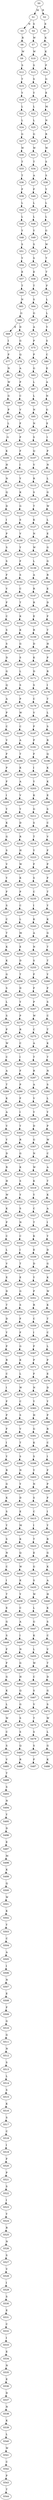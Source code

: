 strict digraph  {
	S0 -> S1 [ label = M ];
	S0 -> S2 [ label = R ];
	S1 -> S3 [ label = N ];
	S1 -> S4 [ label = S ];
	S2 -> S5 [ label = E ];
	S3 -> S6 [ label = R ];
	S4 -> S7 [ label = W ];
	S5 -> S8 [ label = K ];
	S6 -> S9 [ label = W ];
	S7 -> S10 [ label = W ];
	S8 -> S11 [ label = K ];
	S9 -> S12 [ label = S ];
	S10 -> S13 [ label = S ];
	S11 -> S14 [ label = P ];
	S12 -> S15 [ label = T ];
	S13 -> S16 [ label = S ];
	S14 -> S17 [ label = G ];
	S15 -> S18 [ label = Y ];
	S16 -> S19 [ label = Y ];
	S17 -> S20 [ label = E ];
	S18 -> S21 [ label = L ];
	S19 -> S22 [ label = L ];
	S20 -> S23 [ label = M ];
	S21 -> S24 [ label = L ];
	S22 -> S25 [ label = L ];
	S23 -> S26 [ label = N ];
	S24 -> S27 [ label = G ];
	S25 -> S28 [ label = G ];
	S26 -> S29 [ label = R ];
	S27 -> S30 [ label = W ];
	S28 -> S31 [ label = W ];
	S29 -> S32 [ label = W ];
	S30 -> S33 [ label = T ];
	S31 -> S34 [ label = T ];
	S32 -> S35 [ label = S ];
	S33 -> S36 [ label = T ];
	S34 -> S37 [ label = A ];
	S35 -> S38 [ label = S ];
	S36 -> S39 [ label = F ];
	S37 -> S40 [ label = F ];
	S38 -> S41 [ label = Y ];
	S39 -> S42 [ label = L ];
	S40 -> S43 [ label = L ];
	S41 -> S44 [ label = L ];
	S42 -> S45 [ label = L ];
	S43 -> S46 [ label = L ];
	S44 -> S47 [ label = L ];
	S45 -> S48 [ label = Y ];
	S46 -> S49 [ label = Y ];
	S47 -> S50 [ label = G ];
	S48 -> S51 [ label = S ];
	S49 -> S52 [ label = S ];
	S50 -> S53 [ label = W ];
	S51 -> S54 [ label = Y ];
	S52 -> S55 [ label = S ];
	S53 -> S56 [ label = T ];
	S54 -> S57 [ label = E ];
	S55 -> S58 [ label = E ];
	S56 -> S59 [ label = T ];
	S57 -> S60 [ label = T ];
	S58 -> S61 [ label = T ];
	S59 -> S62 [ label = F ];
	S60 -> S63 [ label = N ];
	S61 -> S64 [ label = S ];
	S62 -> S65 [ label = L ];
	S63 -> S66 [ label = G ];
	S64 -> S67 [ label = G ];
	S65 -> S68 [ label = L ];
	S66 -> S69 [ label = E ];
	S66 -> S70 [ label = D ];
	S67 -> S71 [ label = A ];
	S68 -> S72 [ label = Y ];
	S69 -> S73 [ label = I ];
	S70 -> S74 [ label = G ];
	S71 -> S75 [ label = P ];
	S72 -> S76 [ label = S ];
	S73 -> S77 [ label = P ];
	S74 -> S78 [ label = Q ];
	S75 -> S79 [ label = P ];
	S76 -> S80 [ label = C ];
	S77 -> S81 [ label = N ];
	S78 -> S82 [ label = A ];
	S79 -> S83 [ label = G ];
	S80 -> S84 [ label = E ];
	S81 -> S85 [ label = W ];
	S82 -> S86 [ label = P ];
	S83 -> S87 [ label = L ];
	S84 -> S88 [ label = A ];
	S85 -> S89 [ label = G ];
	S86 -> S90 [ label = C ];
	S87 -> S91 [ label = L ];
	S88 -> S92 [ label = N ];
	S89 -> S93 [ label = P ];
	S90 -> S94 [ label = V ];
	S91 -> S95 [ label = N ];
	S92 -> S96 [ label = G ];
	S93 -> S97 [ label = L ];
	S94 -> S98 [ label = F ];
	S95 -> S99 [ label = N ];
	S96 -> S100 [ label = E ];
	S97 -> S101 [ label = G ];
	S98 -> S102 [ label = P ];
	S99 -> S103 [ label = S ];
	S100 -> S104 [ label = I ];
	S101 -> S105 [ label = K ];
	S102 -> S106 [ label = F ];
	S103 -> S107 [ label = Q ];
	S104 -> S108 [ label = P ];
	S105 -> S109 [ label = H ];
	S106 -> S110 [ label = I ];
	S107 -> S111 [ label = V ];
	S108 -> S112 [ label = N ];
	S109 -> S113 [ label = N ];
	S110 -> S114 [ label = Y ];
	S111 -> S115 [ label = R ];
	S112 -> S116 [ label = L ];
	S113 -> S117 [ label = Q ];
	S114 -> S118 [ label = K ];
	S115 -> S119 [ label = S ];
	S116 -> S120 [ label = G ];
	S117 -> S121 [ label = D ];
	S118 -> S122 [ label = G ];
	S119 -> S123 [ label = T ];
	S120 -> S124 [ label = W ];
	S121 -> S125 [ label = I ];
	S122 -> S126 [ label = S ];
	S123 -> S127 [ label = K ];
	S124 -> S128 [ label = L ];
	S125 -> S129 [ label = P ];
	S126 -> S130 [ label = V ];
	S127 -> S131 [ label = N ];
	S128 -> S132 [ label = E ];
	S129 -> S133 [ label = S ];
	S130 -> S134 [ label = Y ];
	S131 -> S135 [ label = W ];
	S132 -> S136 [ label = G ];
	S133 -> S137 [ label = S ];
	S134 -> S138 [ label = F ];
	S135 -> S139 [ label = L ];
	S136 -> S140 [ label = G ];
	S137 -> S141 [ label = F ];
	S138 -> S142 [ label = S ];
	S139 -> S143 [ label = A ];
	S140 -> S144 [ label = R ];
	S141 -> S145 [ label = V ];
	S142 -> S146 [ label = C ];
	S143 -> S147 [ label = R ];
	S144 -> S148 [ label = E ];
	S145 -> S149 [ label = F ];
	S146 -> S150 [ label = T ];
	S147 -> S151 [ label = R ];
	S148 -> S152 [ label = D ];
	S149 -> S153 [ label = C ];
	S150 -> S154 [ label = K ];
	S151 -> S155 [ label = E ];
	S152 -> S156 [ label = F ];
	S153 -> S157 [ label = S ];
	S154 -> S158 [ label = K ];
	S155 -> S159 [ label = R ];
	S156 -> S160 [ label = T ];
	S157 -> S161 [ label = S ];
	S158 -> S162 [ label = G ];
	S159 -> S163 [ label = D ];
	S160 -> S164 [ label = H ];
	S161 -> S165 [ label = D ];
	S162 -> S166 [ label = S ];
	S163 -> S167 [ label = K ];
	S164 -> S168 [ label = P ];
	S165 -> S169 [ label = G ];
	S166 -> S170 [ label = L ];
	S167 -> S171 [ label = D ];
	S168 -> S172 [ label = R ];
	S169 -> S173 [ label = Q ];
	S170 -> S174 [ label = S ];
	S171 -> S175 [ label = S ];
	S172 -> S176 [ label = I ];
	S173 -> S177 [ label = A ];
	S174 -> S178 [ label = P ];
	S175 -> S179 [ label = C ];
	S176 -> S180 [ label = T ];
	S177 -> S181 [ label = P ];
	S178 -> S182 [ label = W ];
	S179 -> S183 [ label = V ];
	S180 -> S184 [ label = L ];
	S181 -> S185 [ label = C ];
	S182 -> S186 [ label = C ];
	S183 -> S187 [ label = F ];
	S184 -> S188 [ label = S ];
	S185 -> S189 [ label = V ];
	S186 -> S190 [ label = A ];
	S187 -> S191 [ label = P ];
	S188 -> S192 [ label = R ];
	S189 -> S193 [ label = F ];
	S190 -> S194 [ label = T ];
	S191 -> S195 [ label = F ];
	S192 -> S196 [ label = Q ];
	S193 -> S197 [ label = P ];
	S194 -> S198 [ label = K ];
	S195 -> S199 [ label = I ];
	S196 -> S200 [ label = K ];
	S197 -> S201 [ label = F ];
	S198 -> S202 [ label = A ];
	S199 -> S203 [ label = Y ];
	S200 -> S204 [ label = K ];
	S201 -> S205 [ label = I ];
	S202 -> S206 [ label = V ];
	S203 -> S207 [ label = K ];
	S204 -> S208 [ label = E ];
	S205 -> S209 [ label = Y ];
	S206 -> S210 [ label = Y ];
	S207 -> S211 [ label = G ];
	S208 -> S212 [ label = S ];
	S209 -> S213 [ label = K ];
	S210 -> S214 [ label = D ];
	S211 -> S215 [ label = S ];
	S212 -> S216 [ label = C ];
	S213 -> S217 [ label = G ];
	S214 -> S218 [ label = R ];
	S215 -> S219 [ label = T ];
	S216 -> S220 [ label = V ];
	S217 -> S221 [ label = S ];
	S218 -> S222 [ label = H ];
	S219 -> S223 [ label = Y ];
	S220 -> S224 [ label = F ];
	S221 -> S225 [ label = V ];
	S222 -> S226 [ label = W ];
	S223 -> S227 [ label = F ];
	S224 -> S228 [ label = P ];
	S225 -> S229 [ label = Y ];
	S226 -> S230 [ label = K ];
	S227 -> S231 [ label = S ];
	S228 -> S232 [ label = F ];
	S229 -> S233 [ label = F ];
	S230 -> S234 [ label = P ];
	S231 -> S235 [ label = C ];
	S232 -> S236 [ label = T ];
	S233 -> S237 [ label = S ];
	S234 -> S238 [ label = C ];
	S235 -> S239 [ label = I ];
	S236 -> S240 [ label = Y ];
	S237 -> S241 [ label = C ];
	S238 -> S242 [ label = L ];
	S239 -> S243 [ label = K ];
	S240 -> S244 [ label = K ];
	S241 -> S245 [ label = T ];
	S242 -> S246 [ label = M ];
	S243 -> S247 [ label = A ];
	S244 -> S248 [ label = G ];
	S245 -> S249 [ label = K ];
	S246 -> S250 [ label = E ];
	S247 -> S251 [ label = N ];
	S248 -> S252 [ label = T ];
	S249 -> S253 [ label = K ];
	S250 -> S254 [ label = D ];
	S251 -> S255 [ label = S ];
	S252 -> S256 [ label = T ];
	S253 -> S257 [ label = G ];
	S254 -> S258 [ label = T ];
	S255 -> S259 [ label = F ];
	S256 -> S260 [ label = Y ];
	S257 -> S261 [ label = S ];
	S258 -> S262 [ label = D ];
	S259 -> S263 [ label = F ];
	S260 -> S264 [ label = F ];
	S261 -> S265 [ label = L ];
	S262 -> S266 [ label = Y ];
	S263 -> S267 [ label = P ];
	S264 -> S268 [ label = S ];
	S265 -> S269 [ label = S ];
	S266 -> S270 [ label = P ];
	S267 -> S271 [ label = W ];
	S268 -> S272 [ label = C ];
	S269 -> S273 [ label = P ];
	S270 -> S274 [ label = R ];
	S271 -> S275 [ label = C ];
	S272 -> S276 [ label = T ];
	S273 -> S277 [ label = W ];
	S274 -> S278 [ label = C ];
	S275 -> S279 [ label = A ];
	S276 -> S280 [ label = K ];
	S277 -> S281 [ label = C ];
	S278 -> S282 [ label = I ];
	S279 -> S283 [ label = T ];
	S280 -> S284 [ label = T ];
	S281 -> S285 [ label = A ];
	S282 -> S286 [ label = F ];
	S283 -> S287 [ label = R ];
	S284 -> S288 [ label = N ];
	S285 -> S289 [ label = T ];
	S286 -> S290 [ label = P ];
	S287 -> S291 [ label = A ];
	S288 -> S292 [ label = S ];
	S289 -> S293 [ label = K ];
	S290 -> S294 [ label = F ];
	S291 -> S295 [ label = V ];
	S292 -> S296 [ label = L ];
	S293 -> S297 [ label = A ];
	S294 -> S298 [ label = I ];
	S295 -> S299 [ label = Y ];
	S296 -> S300 [ label = Y ];
	S297 -> S301 [ label = V ];
	S298 -> S302 [ label = Y ];
	S299 -> S303 [ label = D ];
	S300 -> S304 [ label = P ];
	S301 -> S305 [ label = Y ];
	S302 -> S306 [ label = R ];
	S303 -> S307 [ label = G ];
	S304 -> S308 [ label = W ];
	S305 -> S309 [ label = D ];
	S306 -> S310 [ label = G ];
	S307 -> S311 [ label = N ];
	S308 -> S312 [ label = C ];
	S309 -> S313 [ label = R ];
	S310 -> S314 [ label = K ];
	S311 -> S315 [ label = W ];
	S312 -> S316 [ label = A ];
	S313 -> S317 [ label = H ];
	S314 -> S318 [ label = S ];
	S315 -> S319 [ label = K ];
	S316 -> S320 [ label = T ];
	S317 -> S321 [ label = W ];
	S318 -> S322 [ label = Y ];
	S319 -> S323 [ label = Y ];
	S320 -> S324 [ label = K ];
	S321 -> S325 [ label = K ];
	S322 -> S326 [ label = S ];
	S323 -> S327 [ label = C ];
	S324 -> S328 [ label = A ];
	S325 -> S329 [ label = P ];
	S326 -> S330 [ label = N ];
	S327 -> S331 [ label = T ];
	S328 -> S332 [ label = I ];
	S329 -> S333 [ label = C ];
	S330 -> S334 [ label = C ];
	S331 -> S335 [ label = K ];
	S332 -> S336 [ label = Y ];
	S333 -> S337 [ label = L ];
	S334 -> S338 [ label = I ];
	S335 -> S339 [ label = E ];
	S336 -> S340 [ label = D ];
	S337 -> S341 [ label = V ];
	S338 -> S342 [ label = T ];
	S339 -> S343 [ label = D ];
	S340 -> S344 [ label = G ];
	S341 -> S345 [ label = E ];
	S342 -> S346 [ label = E ];
	S343 -> S347 [ label = Y ];
	S344 -> S348 [ label = K ];
	S345 -> S349 [ label = D ];
	S346 -> S350 [ label = G ];
	S347 -> S351 [ label = P ];
	S348 -> S352 [ label = W ];
	S349 -> S353 [ label = T ];
	S350 -> S354 [ label = S ];
	S351 -> S355 [ label = R ];
	S352 -> S356 [ label = K ];
	S353 -> S357 [ label = D ];
	S354 -> S358 [ label = F ];
	S355 -> S359 [ label = C ];
	S356 -> S360 [ label = T ];
	S357 -> S361 [ label = Y ];
	S358 -> S362 [ label = F ];
	S359 -> S363 [ label = I ];
	S360 -> S364 [ label = C ];
	S361 -> S365 [ label = P ];
	S362 -> S366 [ label = G ];
	S363 -> S367 [ label = F ];
	S364 -> S368 [ label = L ];
	S365 -> S369 [ label = R ];
	S366 -> S370 [ label = K ];
	S367 -> S371 [ label = P ];
	S368 -> S372 [ label = P ];
	S369 -> S373 [ label = C ];
	S370 -> S374 [ label = L ];
	S371 -> S375 [ label = F ];
	S372 -> S376 [ label = E ];
	S373 -> S377 [ label = I ];
	S374 -> S378 [ label = W ];
	S375 -> S379 [ label = N ];
	S376 -> S380 [ label = D ];
	S377 -> S381 [ label = F ];
	S378 -> S382 [ label = C ];
	S379 -> S383 [ label = Y ];
	S380 -> S384 [ label = Y ];
	S381 -> S385 [ label = P ];
	S382 -> S386 [ label = S ];
	S383 -> S387 [ label = H ];
	S384 -> S388 [ label = P ];
	S385 -> S389 [ label = F ];
	S386 -> S390 [ label = V ];
	S387 -> S391 [ label = G ];
	S388 -> S392 [ label = R ];
	S389 -> S393 [ label = I ];
	S390 -> S394 [ label = T ];
	S391 -> S395 [ label = K ];
	S392 -> S396 [ label = C ];
	S393 -> S397 [ label = Y ];
	S394 -> S398 [ label = S ];
	S395 -> S399 [ label = S ];
	S396 -> S400 [ label = I ];
	S397 -> S401 [ label = R ];
	S398 -> S402 [ label = N ];
	S399 -> S403 [ label = Y ];
	S400 -> S404 [ label = F ];
	S401 -> S405 [ label = G ];
	S402 -> S406 [ label = Y ];
	S403 -> S407 [ label = N ];
	S404 -> S408 [ label = P ];
	S405 -> S409 [ label = K ];
	S406 -> S410 [ label = D ];
	S407 -> S411 [ label = S ];
	S408 -> S412 [ label = F ];
	S409 -> S413 [ label = S ];
	S410 -> S414 [ label = E ];
	S411 -> S415 [ label = C ];
	S412 -> S416 [ label = I ];
	S413 -> S417 [ label = Y ];
	S414 -> S418 [ label = M ];
	S415 -> S419 [ label = I ];
	S416 -> S420 [ label = Y ];
	S417 -> S421 [ label = S ];
	S418 -> S422 [ label = K ];
	S419 -> S423 [ label = T ];
	S420 -> S424 [ label = R ];
	S421 -> S425 [ label = N ];
	S422 -> S426 [ label = Q ];
	S423 -> S427 [ label = E ];
	S424 -> S428 [ label = G ];
	S425 -> S429 [ label = C ];
	S426 -> S430 [ label = W ];
	S427 -> S431 [ label = G ];
	S428 -> S432 [ label = K ];
	S429 -> S433 [ label = I ];
	S430 -> S434 [ label = K ];
	S431 -> S435 [ label = S ];
	S432 -> S436 [ label = A ];
	S433 -> S437 [ label = T ];
	S434 -> S438 [ label = Y ];
	S435 -> S439 [ label = W ];
	S436 -> S440 [ label = H ];
	S437 -> S441 [ label = E ];
	S438 -> S442 [ label = C ];
	S439 -> S443 [ label = L ];
	S440 -> S444 [ label = K ];
	S441 -> S445 [ label = G ];
	S442 -> S446 [ label = A ];
	S443 -> S447 [ label = G ];
	S444 -> S448 [ label = S ];
	S445 -> S449 [ label = S ];
	S446 -> S450 [ label = I ];
	S447 -> S451 [ label = K ];
	S448 -> S452 [ label = C ];
	S449 -> S453 [ label = F ];
	S450 -> S454 [ label = N ];
	S451 -> S455 [ label = L ];
	S452 -> S456 [ label = V ];
	S453 -> S457 [ label = F ];
	S454 -> S458 [ label = G ];
	S455 -> S459 [ label = W ];
	S456 -> S460 [ label = T ];
	S457 -> S461 [ label = G ];
	S458 -> S462 [ label = H ];
	S459 -> S463 [ label = C ];
	S460 -> S464 [ label = D ];
	S461 -> S465 [ label = K ];
	S462 -> S466 [ label = Q ];
	S463 -> S467 [ label = S ];
	S464 -> S468 [ label = G ];
	S465 -> S469 [ label = L ];
	S466 -> S470 [ label = G ];
	S467 -> S471 [ label = V ];
	S468 -> S472 [ label = S ];
	S469 -> S473 [ label = W ];
	S470 -> S474 [ label = S ];
	S471 -> S475 [ label = T ];
	S472 -> S476 [ label = W ];
	S473 -> S477 [ label = C ];
	S474 -> S478 [ label = S ];
	S475 -> S479 [ label = S ];
	S476 -> S480 [ label = L ];
	S477 -> S481 [ label = S ];
	S478 -> S482 [ label = Q ];
	S479 -> S483 [ label = S ];
	S480 -> S484 [ label = G ];
	S481 -> S485 [ label = V ];
	S482 -> S486 [ label = R ];
	S483 -> S487 [ label = F ];
	S484 -> S488 [ label = K ];
	S485 -> S489 [ label = T ];
	S489 -> S493 [ label = S ];
	S493 -> S494 [ label = N ];
	S494 -> S495 [ label = Y ];
	S495 -> S496 [ label = D ];
	S496 -> S497 [ label = E ];
	S497 -> S498 [ label = M ];
	S498 -> S499 [ label = K ];
	S499 -> S500 [ label = Q ];
	S500 -> S501 [ label = W ];
	S501 -> S502 [ label = K ];
	S502 -> S503 [ label = Y ];
	S503 -> S504 [ label = C ];
	S504 -> S505 [ label = A ];
	S505 -> S506 [ label = I ];
	S506 -> S507 [ label = N ];
	S507 -> S508 [ label = E ];
	S508 -> S509 [ label = F ];
	S509 -> S510 [ label = G ];
	S510 -> S511 [ label = G ];
	S511 -> S512 [ label = N ];
	S512 -> S513 [ label = S ];
	S513 -> S514 [ label = L ];
	S514 -> S515 [ label = S ];
	S515 -> S516 [ label = K ];
	S516 -> S517 [ label = S ];
	S517 -> S518 [ label = C ];
	S518 -> S519 [ label = I ];
	S519 -> S520 [ label = F ];
	S520 -> S521 [ label = P ];
	S521 -> S522 [ label = S ];
	S522 -> S523 [ label = I ];
	S523 -> S524 [ label = Y ];
	S524 -> S525 [ label = R ];
	S525 -> S526 [ label = N ];
	S526 -> S527 [ label = S ];
	S527 -> S528 [ label = V ];
	S528 -> S529 [ label = I ];
	S529 -> S530 [ label = S ];
	S530 -> S531 [ label = E ];
	S531 -> S532 [ label = C ];
	S532 -> S533 [ label = I ];
	S533 -> S534 [ label = E ];
	S534 -> S535 [ label = N ];
	S535 -> S536 [ label = E ];
	S536 -> S537 [ label = D ];
	S537 -> S538 [ label = N ];
	S538 -> S539 [ label = K ];
	S539 -> S540 [ label = L ];
	S540 -> S541 [ label = W ];
	S541 -> S542 [ label = C ];
	S542 -> S543 [ label = P ];
	S543 -> S544 [ label = T ];
}
